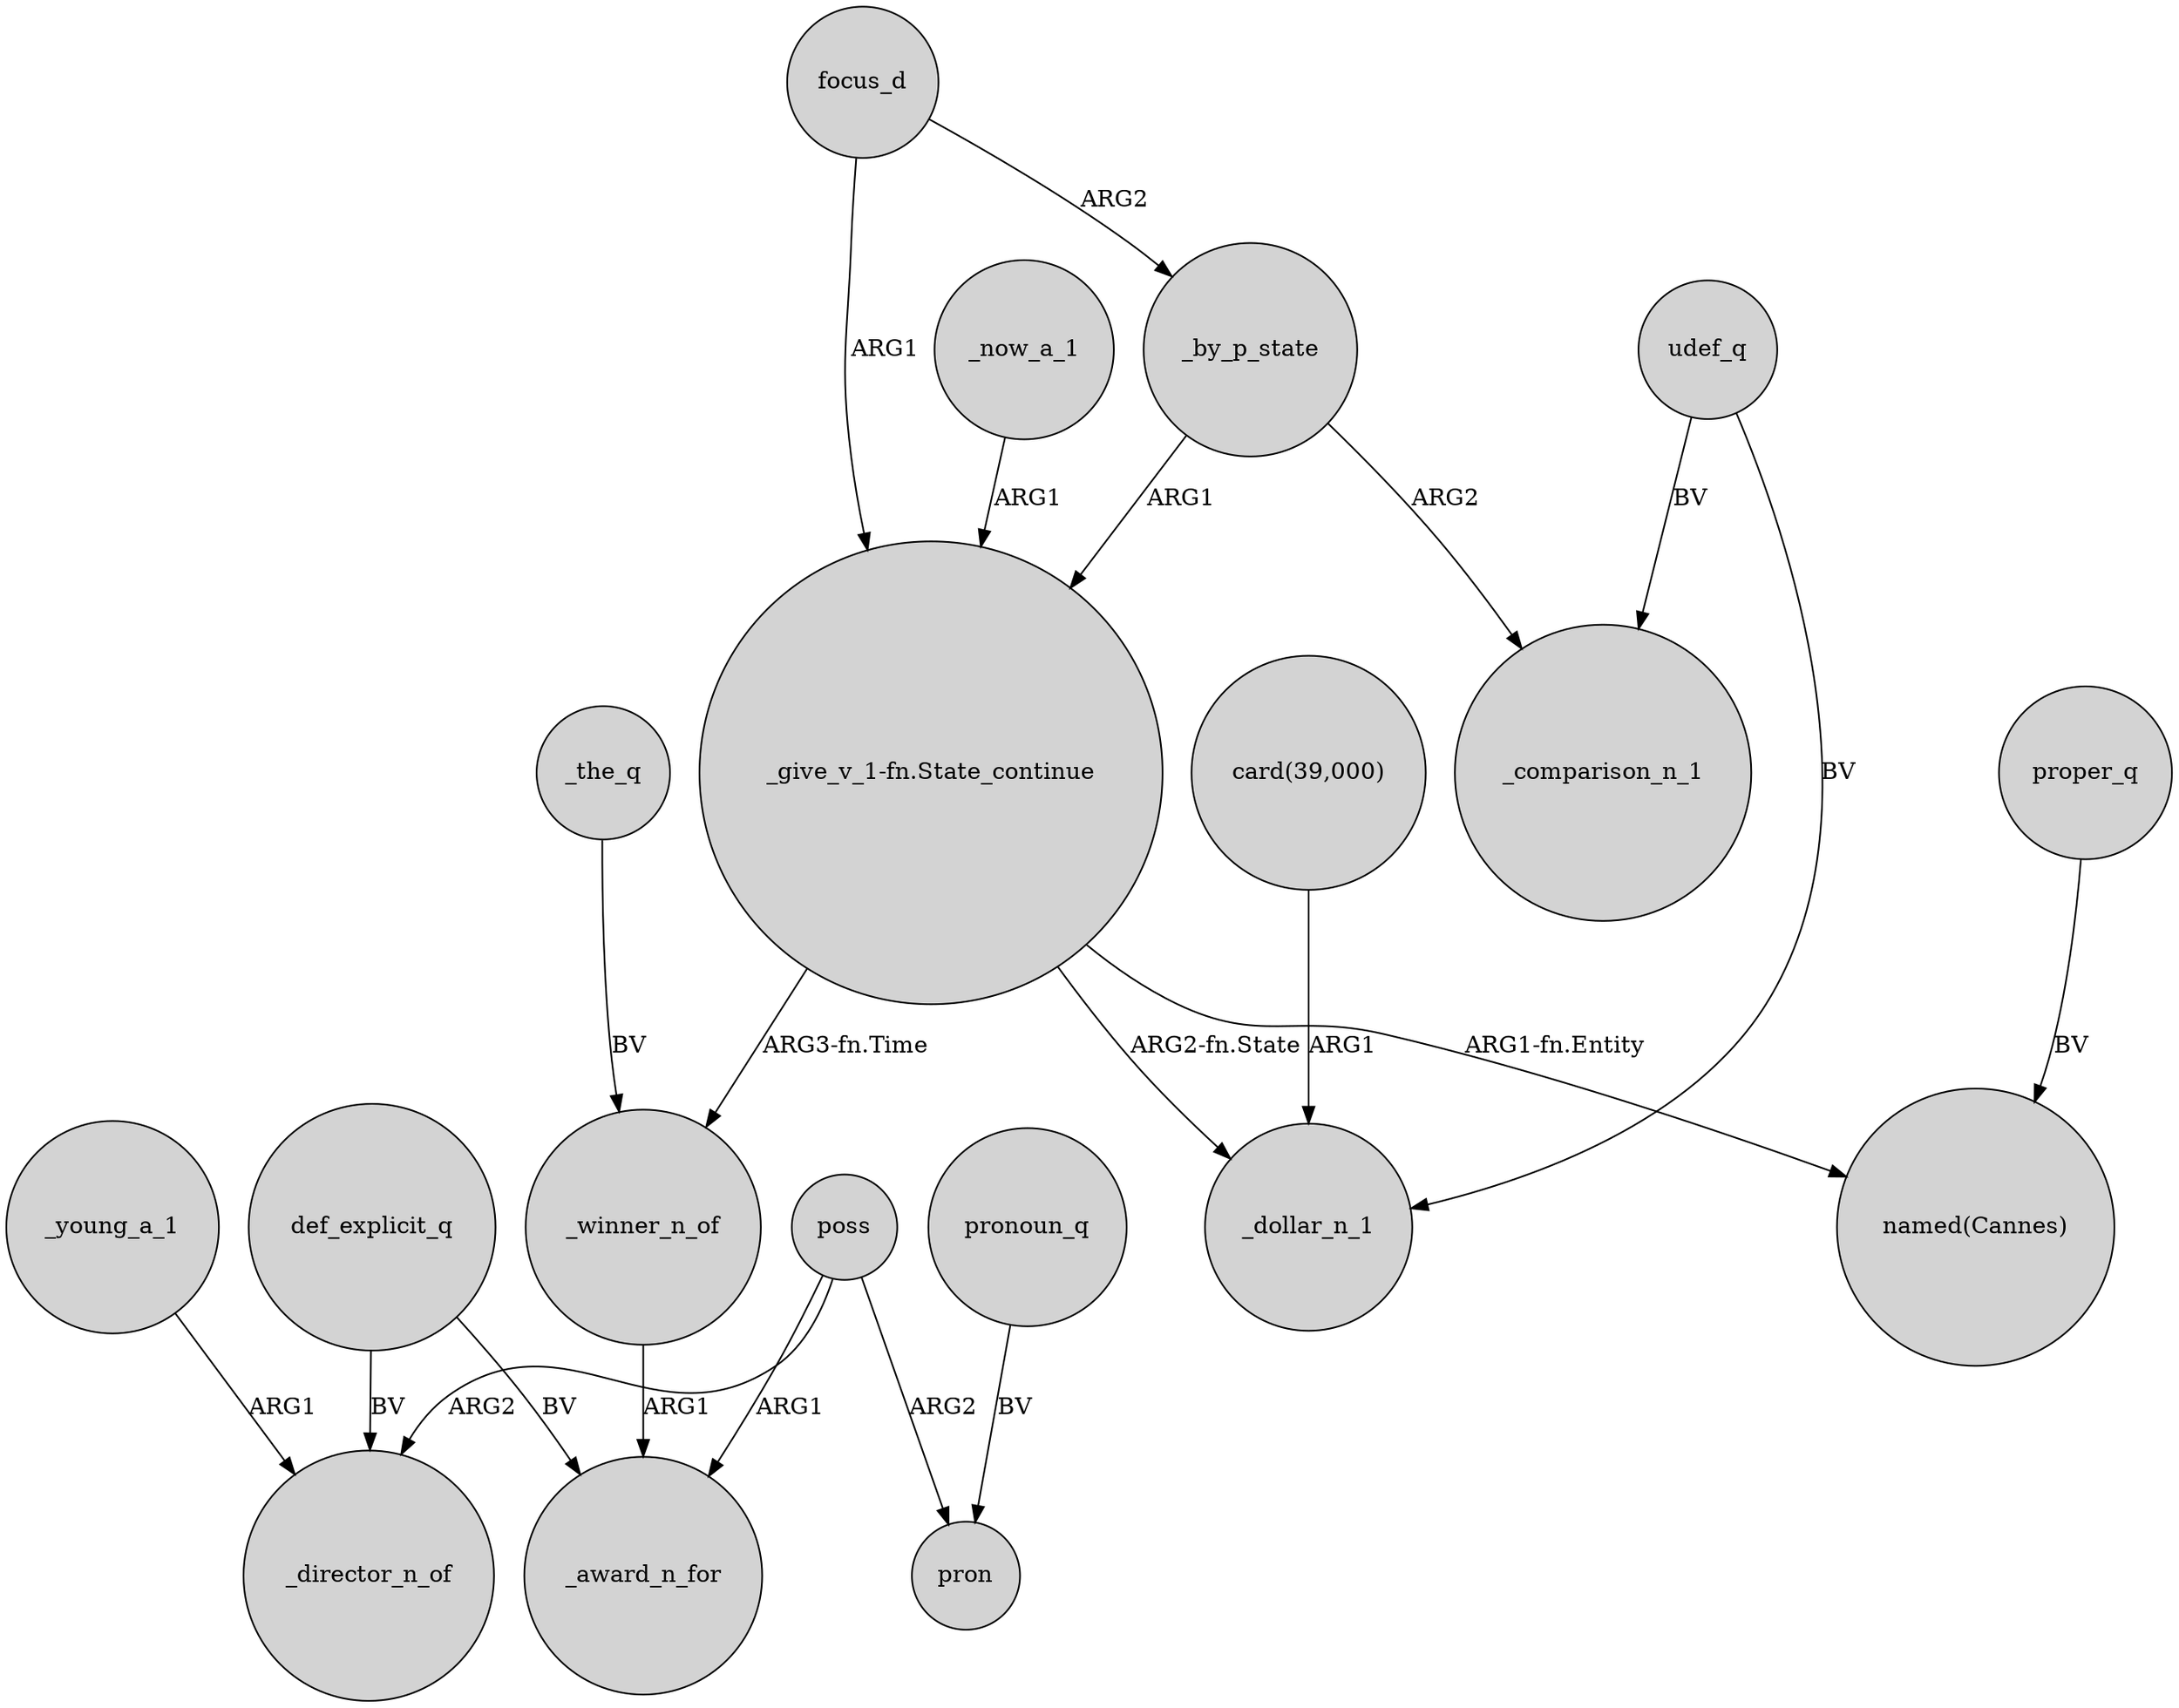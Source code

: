 digraph {
	node [shape=circle style=filled]
	def_explicit_q -> _director_n_of [label=BV]
	"card(39,000)" -> _dollar_n_1 [label=ARG1]
	"_give_v_1-fn.State_continue" -> _dollar_n_1 [label="ARG2-fn.State"]
	_the_q -> _winner_n_of [label=BV]
	"_give_v_1-fn.State_continue" -> _winner_n_of [label="ARG3-fn.Time"]
	_by_p_state -> "_give_v_1-fn.State_continue" [label=ARG1]
	focus_d -> "_give_v_1-fn.State_continue" [label=ARG1]
	pronoun_q -> pron [label=BV]
	def_explicit_q -> _award_n_for [label=BV]
	poss -> pron [label=ARG2]
	_young_a_1 -> _director_n_of [label=ARG1]
	poss -> _director_n_of [label=ARG2]
	poss -> _award_n_for [label=ARG1]
	udef_q -> _dollar_n_1 [label=BV]
	udef_q -> _comparison_n_1 [label=BV]
	focus_d -> _by_p_state [label=ARG2]
	_by_p_state -> _comparison_n_1 [label=ARG2]
	_winner_n_of -> _award_n_for [label=ARG1]
	_now_a_1 -> "_give_v_1-fn.State_continue" [label=ARG1]
	proper_q -> "named(Cannes)" [label=BV]
	"_give_v_1-fn.State_continue" -> "named(Cannes)" [label="ARG1-fn.Entity"]
}
